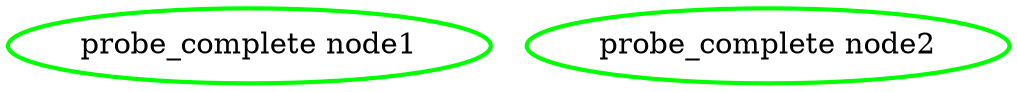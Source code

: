 digraph "g" {
	size = "30,30"
"probe_complete node1" [ style=bold color="green" fontcolor="black" ]
"probe_complete node2" [ style=bold color="green" fontcolor="black" ]
}
